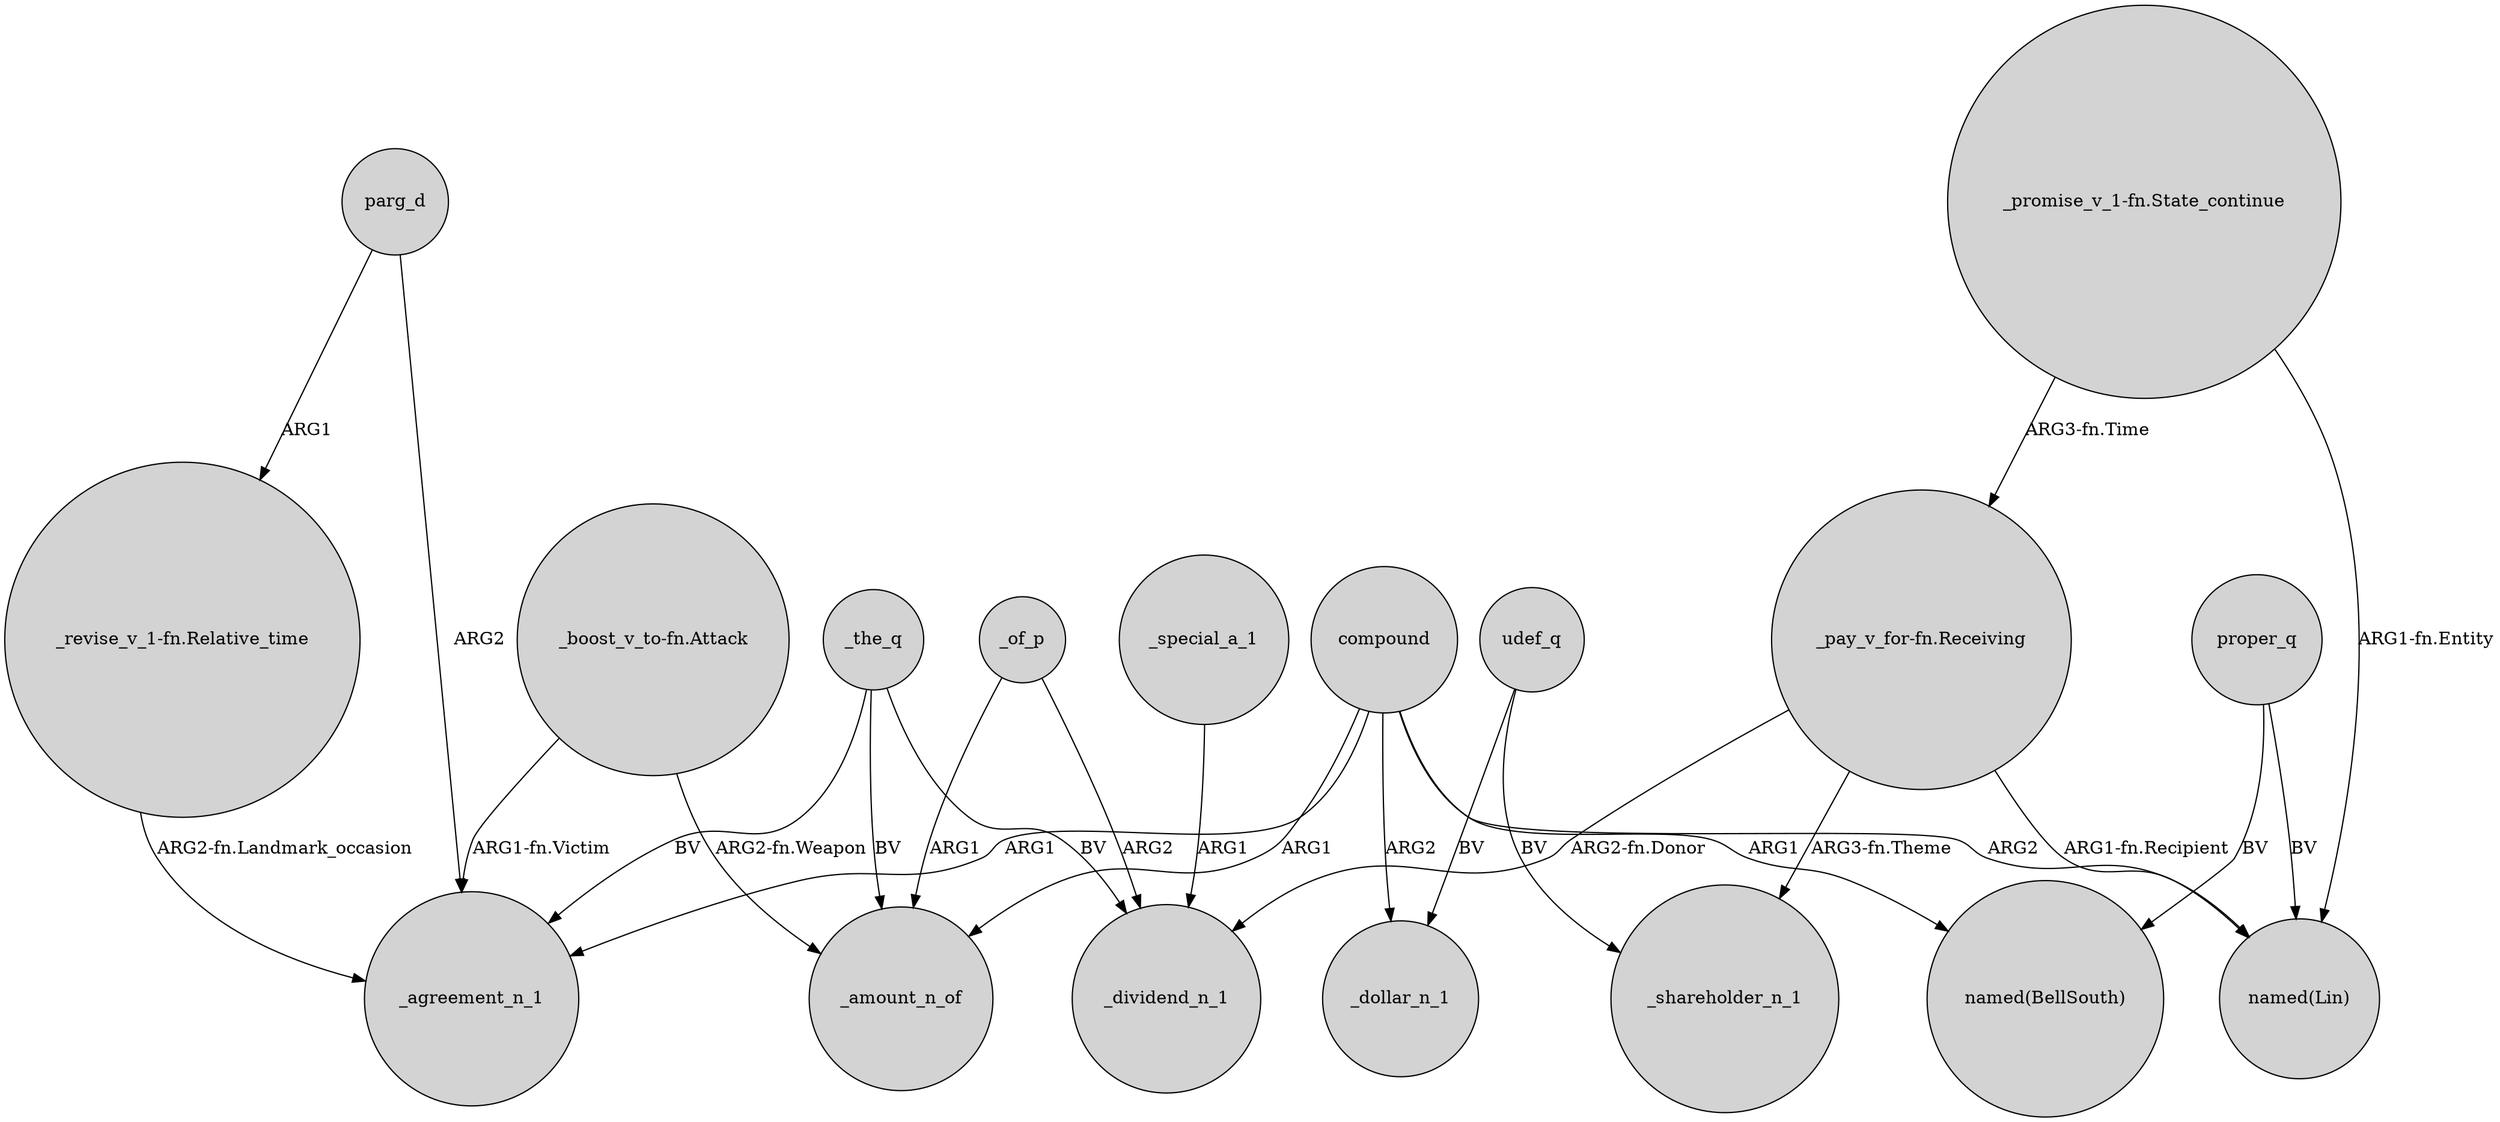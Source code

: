digraph {
	node [shape=circle style=filled]
	_the_q -> _agreement_n_1 [label=BV]
	_the_q -> _dividend_n_1 [label=BV]
	_the_q -> _amount_n_of [label=BV]
	compound -> _amount_n_of [label=ARG1]
	parg_d -> "_revise_v_1-fn.Relative_time" [label=ARG1]
	"_pay_v_for-fn.Receiving" -> _shareholder_n_1 [label="ARG3-fn.Theme"]
	udef_q -> _shareholder_n_1 [label=BV]
	"_boost_v_to-fn.Attack" -> _amount_n_of [label="ARG2-fn.Weapon"]
	parg_d -> _agreement_n_1 [label=ARG2]
	proper_q -> "named(Lin)" [label=BV]
	compound -> "named(BellSouth)" [label=ARG1]
	"_revise_v_1-fn.Relative_time" -> _agreement_n_1 [label="ARG2-fn.Landmark_occasion"]
	compound -> _dollar_n_1 [label=ARG2]
	proper_q -> "named(BellSouth)" [label=BV]
	_special_a_1 -> _dividend_n_1 [label=ARG1]
	"_promise_v_1-fn.State_continue" -> "_pay_v_for-fn.Receiving" [label="ARG3-fn.Time"]
	_of_p -> _amount_n_of [label=ARG1]
	"_boost_v_to-fn.Attack" -> _agreement_n_1 [label="ARG1-fn.Victim"]
	udef_q -> _dollar_n_1 [label=BV]
	compound -> "named(Lin)" [label=ARG2]
	_of_p -> _dividend_n_1 [label=ARG2]
	"_promise_v_1-fn.State_continue" -> "named(Lin)" [label="ARG1-fn.Entity"]
	"_pay_v_for-fn.Receiving" -> _dividend_n_1 [label="ARG2-fn.Donor"]
	compound -> _agreement_n_1 [label=ARG1]
	"_pay_v_for-fn.Receiving" -> "named(Lin)" [label="ARG1-fn.Recipient"]
}
